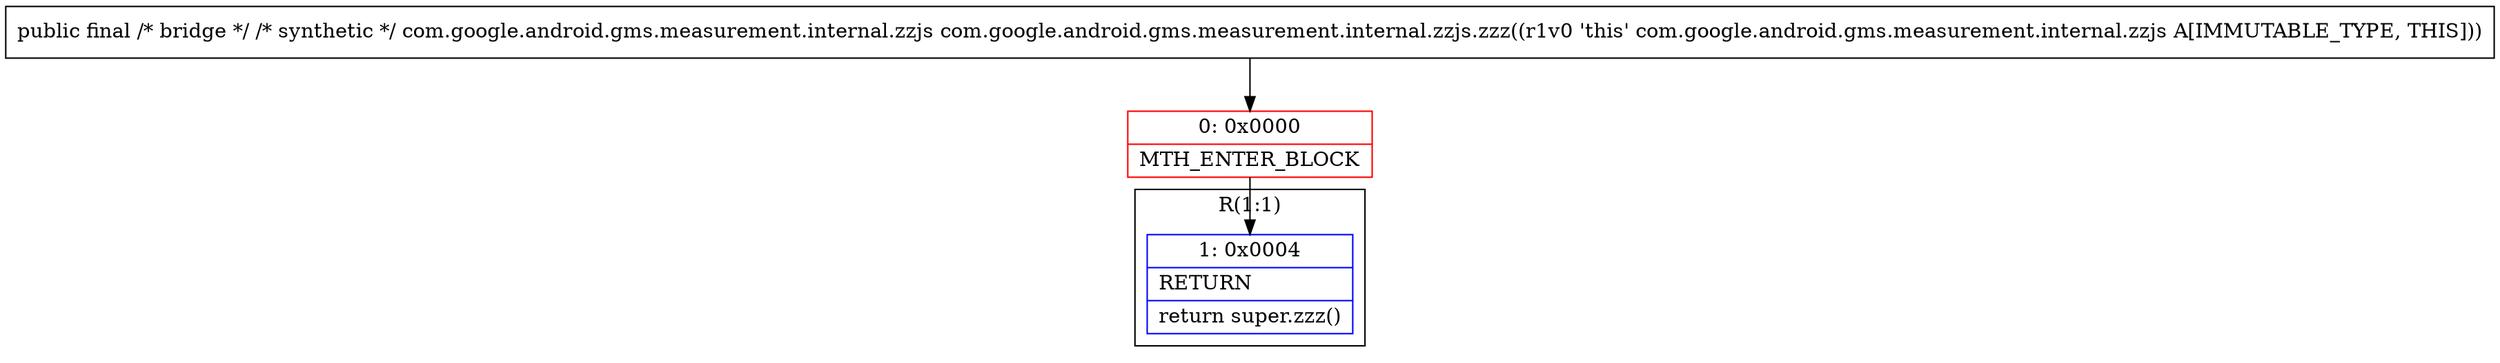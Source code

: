 digraph "CFG forcom.google.android.gms.measurement.internal.zzjs.zzz()Lcom\/google\/android\/gms\/measurement\/internal\/zzjs;" {
subgraph cluster_Region_624281730 {
label = "R(1:1)";
node [shape=record,color=blue];
Node_1 [shape=record,label="{1\:\ 0x0004|RETURN\l|return super.zzz()\l}"];
}
Node_0 [shape=record,color=red,label="{0\:\ 0x0000|MTH_ENTER_BLOCK\l}"];
MethodNode[shape=record,label="{public final \/* bridge *\/ \/* synthetic *\/ com.google.android.gms.measurement.internal.zzjs com.google.android.gms.measurement.internal.zzjs.zzz((r1v0 'this' com.google.android.gms.measurement.internal.zzjs A[IMMUTABLE_TYPE, THIS])) }"];
MethodNode -> Node_0;
Node_0 -> Node_1;
}

